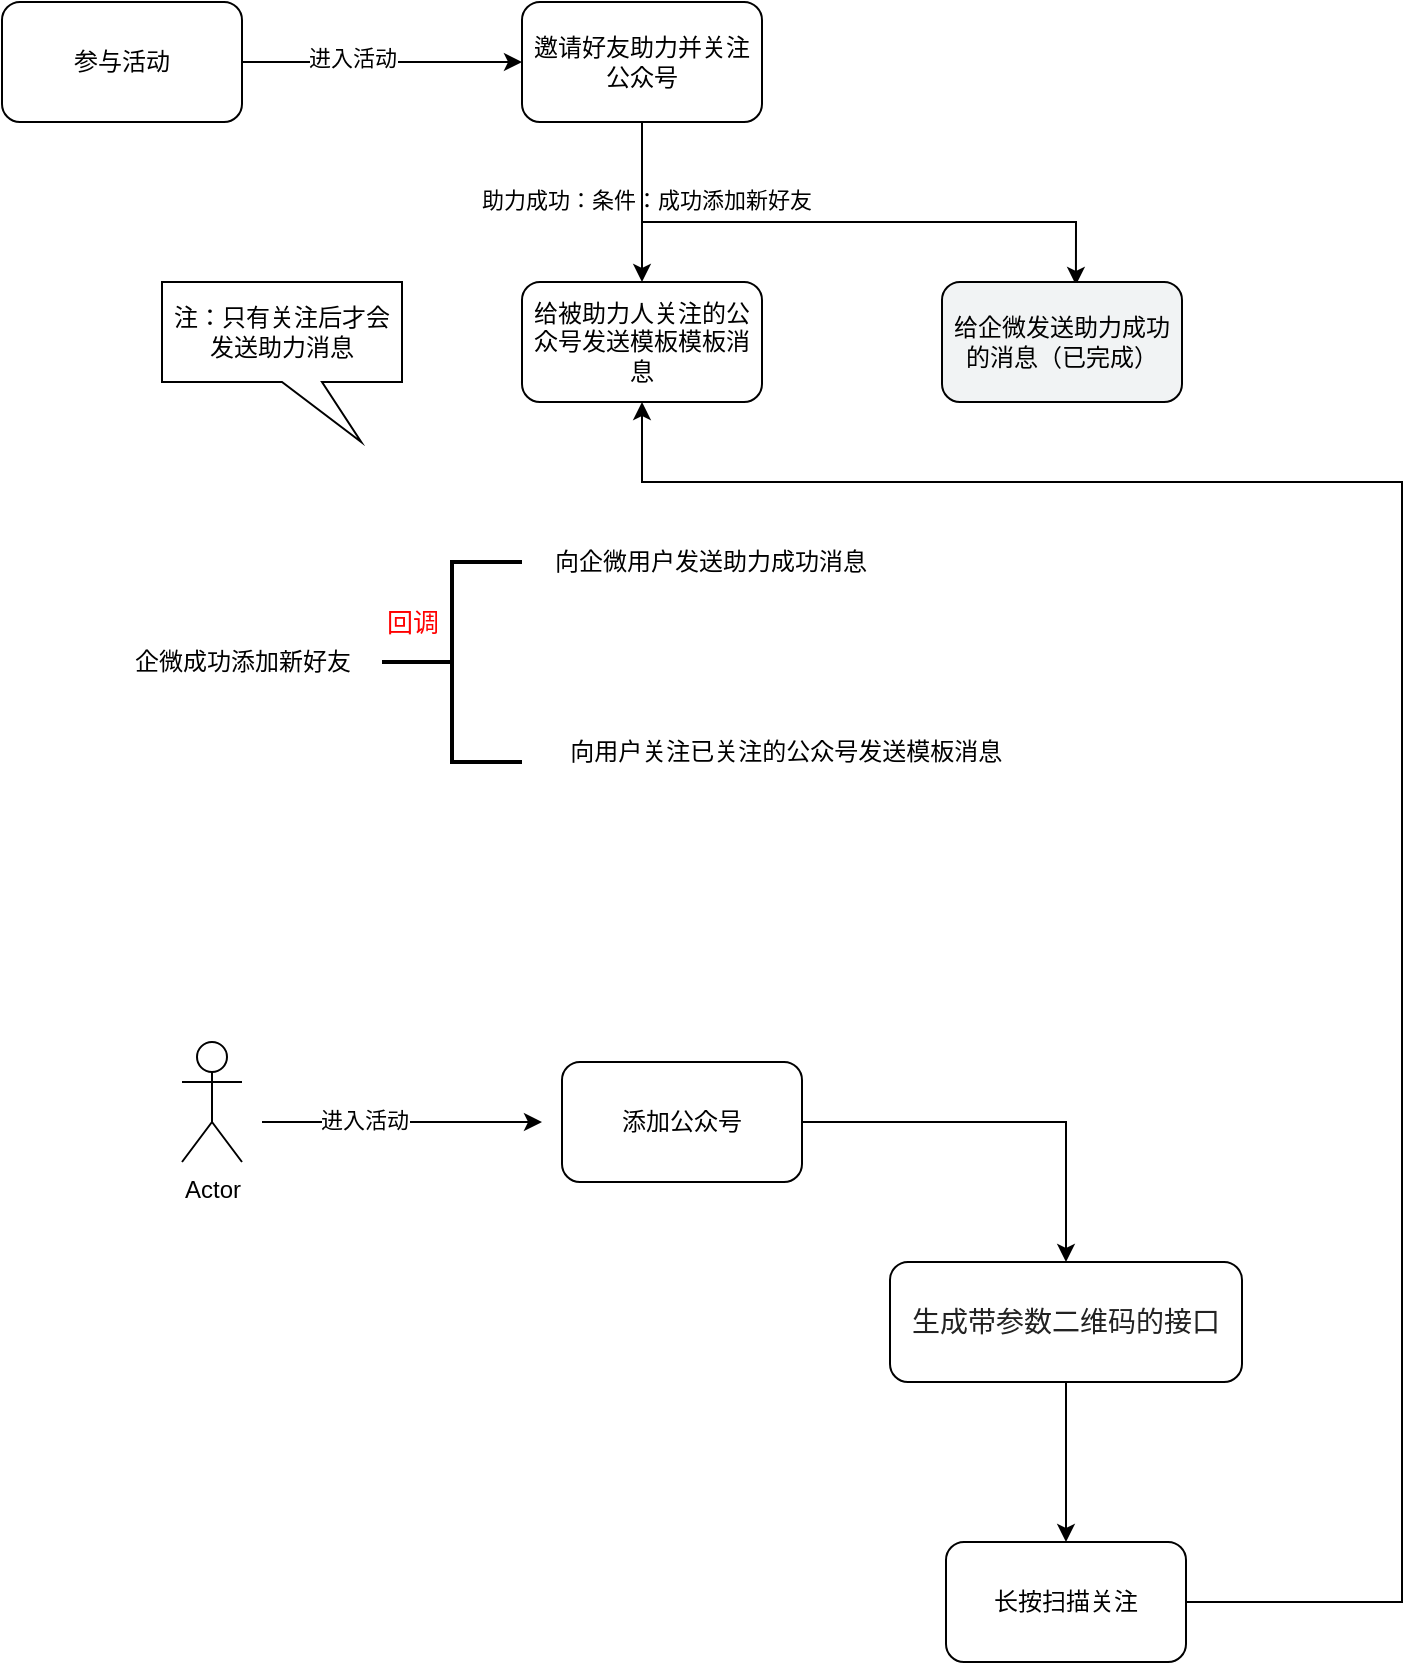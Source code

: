 <mxfile version="20.8.16" type="github">
  <diagram name="第 1 页" id="GJjgt-Rwlbf1KBuLVcWF">
    <mxGraphModel dx="1406" dy="572" grid="1" gridSize="10" guides="1" tooltips="1" connect="1" arrows="1" fold="1" page="1" pageScale="1" pageWidth="827" pageHeight="1169" math="0" shadow="0">
      <root>
        <mxCell id="0" />
        <mxCell id="1" parent="0" />
        <mxCell id="WQ1iNIRnrmCbUFtxx1GU-3" value="" style="edgeStyle=orthogonalEdgeStyle;rounded=0;orthogonalLoop=1;jettySize=auto;html=1;" parent="1" source="WQ1iNIRnrmCbUFtxx1GU-1" target="WQ1iNIRnrmCbUFtxx1GU-2" edge="1">
          <mxGeometry relative="1" as="geometry" />
        </mxCell>
        <mxCell id="WQ1iNIRnrmCbUFtxx1GU-4" value="进入活动" style="edgeLabel;html=1;align=center;verticalAlign=middle;resizable=0;points=[];" parent="WQ1iNIRnrmCbUFtxx1GU-3" vertex="1" connectable="0">
          <mxGeometry x="-0.225" y="2" relative="1" as="geometry">
            <mxPoint as="offset" />
          </mxGeometry>
        </mxCell>
        <mxCell id="WQ1iNIRnrmCbUFtxx1GU-1" value="参与活动" style="rounded=1;whiteSpace=wrap;html=1;" parent="1" vertex="1">
          <mxGeometry x="60" y="160" width="120" height="60" as="geometry" />
        </mxCell>
        <mxCell id="WQ1iNIRnrmCbUFtxx1GU-6" value="" style="edgeStyle=orthogonalEdgeStyle;rounded=0;orthogonalLoop=1;jettySize=auto;html=1;" parent="1" source="WQ1iNIRnrmCbUFtxx1GU-2" target="WQ1iNIRnrmCbUFtxx1GU-5" edge="1">
          <mxGeometry relative="1" as="geometry">
            <Array as="points">
              <mxPoint x="380" y="260" />
              <mxPoint x="380" y="260" />
            </Array>
          </mxGeometry>
        </mxCell>
        <mxCell id="WQ1iNIRnrmCbUFtxx1GU-7" value="助力成功：条件：成功添加新好友" style="edgeLabel;html=1;align=center;verticalAlign=middle;resizable=0;points=[];" parent="WQ1iNIRnrmCbUFtxx1GU-6" vertex="1" connectable="0">
          <mxGeometry x="-0.037" y="2" relative="1" as="geometry">
            <mxPoint as="offset" />
          </mxGeometry>
        </mxCell>
        <mxCell id="WQ1iNIRnrmCbUFtxx1GU-10" style="edgeStyle=orthogonalEdgeStyle;rounded=0;orthogonalLoop=1;jettySize=auto;html=1;entryX=0.558;entryY=0.025;entryDx=0;entryDy=0;entryPerimeter=0;" parent="1" source="WQ1iNIRnrmCbUFtxx1GU-2" target="WQ1iNIRnrmCbUFtxx1GU-8" edge="1">
          <mxGeometry relative="1" as="geometry">
            <Array as="points">
              <mxPoint x="380" y="270" />
              <mxPoint x="597" y="270" />
            </Array>
          </mxGeometry>
        </mxCell>
        <mxCell id="WQ1iNIRnrmCbUFtxx1GU-2" value="邀请好友助力并关注公众号" style="whiteSpace=wrap;html=1;rounded=1;" parent="1" vertex="1">
          <mxGeometry x="320" y="160" width="120" height="60" as="geometry" />
        </mxCell>
        <mxCell id="WQ1iNIRnrmCbUFtxx1GU-5" value="给被助力人关注的公众号发送模板模板消息" style="whiteSpace=wrap;html=1;rounded=1;" parent="1" vertex="1">
          <mxGeometry x="320" y="300" width="120" height="60" as="geometry" />
        </mxCell>
        <mxCell id="WQ1iNIRnrmCbUFtxx1GU-8" value="给企微发送助力成功的消息（已完成）" style="rounded=1;whiteSpace=wrap;html=1;fillColor=#f1f3f4;" parent="1" vertex="1">
          <mxGeometry x="530" y="300" width="120" height="60" as="geometry" />
        </mxCell>
        <mxCell id="WQ1iNIRnrmCbUFtxx1GU-12" value="注：只有关注后才会发送助力消息" style="shape=callout;whiteSpace=wrap;html=1;perimeter=calloutPerimeter;fillColor=#ffffff;position2=0.83;" parent="1" vertex="1">
          <mxGeometry x="140" y="300" width="120" height="80" as="geometry" />
        </mxCell>
        <mxCell id="WQ1iNIRnrmCbUFtxx1GU-13" value="企微成功添加新好友" style="text;html=1;align=center;verticalAlign=middle;resizable=0;points=[];autosize=1;strokeColor=none;fillColor=none;" parent="1" vertex="1">
          <mxGeometry x="115" y="475" width="130" height="30" as="geometry" />
        </mxCell>
        <mxCell id="WQ1iNIRnrmCbUFtxx1GU-14" value="" style="strokeWidth=2;html=1;shape=mxgraph.flowchart.annotation_2;align=left;labelPosition=right;pointerEvents=1;fillColor=#ffffff;" parent="1" vertex="1">
          <mxGeometry x="250" y="440" width="70" height="100" as="geometry" />
        </mxCell>
        <mxCell id="WQ1iNIRnrmCbUFtxx1GU-15" value="向企微用户发送助力成功消息" style="text;html=1;align=center;verticalAlign=middle;resizable=0;points=[];autosize=1;strokeColor=none;fillColor=none;" parent="1" vertex="1">
          <mxGeometry x="324" y="425" width="180" height="30" as="geometry" />
        </mxCell>
        <mxCell id="WQ1iNIRnrmCbUFtxx1GU-16" value="&amp;nbsp;向用户关注已关注的公众号发送模板消息" style="text;html=1;align=center;verticalAlign=middle;resizable=0;points=[];autosize=1;strokeColor=none;fillColor=none;" parent="1" vertex="1">
          <mxGeometry x="330" y="520" width="240" height="30" as="geometry" />
        </mxCell>
        <mxCell id="WQ1iNIRnrmCbUFtxx1GU-20" value="&lt;font color=&quot;#ff0000&quot; style=&quot;font-size: 13px;&quot;&gt;回调&lt;/font&gt;" style="text;html=1;align=center;verticalAlign=middle;resizable=0;points=[];autosize=1;strokeColor=none;fillColor=none;" parent="1" vertex="1">
          <mxGeometry x="240" y="455" width="50" height="30" as="geometry" />
        </mxCell>
        <mxCell id="YVejtYPgXgVpvgSTZWIS-6" value="" style="edgeStyle=orthogonalEdgeStyle;rounded=0;orthogonalLoop=1;jettySize=auto;html=1;" parent="1" source="YVejtYPgXgVpvgSTZWIS-1" target="YVejtYPgXgVpvgSTZWIS-5" edge="1">
          <mxGeometry relative="1" as="geometry" />
        </mxCell>
        <mxCell id="YVejtYPgXgVpvgSTZWIS-1" value="添加公众号" style="rounded=1;whiteSpace=wrap;html=1;" parent="1" vertex="1">
          <mxGeometry x="340" y="690" width="120" height="60" as="geometry" />
        </mxCell>
        <mxCell id="YVejtYPgXgVpvgSTZWIS-3" style="edgeStyle=orthogonalEdgeStyle;rounded=0;orthogonalLoop=1;jettySize=auto;html=1;" parent="1" edge="1">
          <mxGeometry relative="1" as="geometry">
            <mxPoint x="330" y="720" as="targetPoint" />
            <mxPoint x="190" y="720" as="sourcePoint" />
          </mxGeometry>
        </mxCell>
        <mxCell id="YVejtYPgXgVpvgSTZWIS-4" value="进入活动" style="edgeLabel;html=1;align=center;verticalAlign=middle;resizable=0;points=[];" parent="YVejtYPgXgVpvgSTZWIS-3" vertex="1" connectable="0">
          <mxGeometry x="-0.271" y="1" relative="1" as="geometry">
            <mxPoint as="offset" />
          </mxGeometry>
        </mxCell>
        <mxCell id="YVejtYPgXgVpvgSTZWIS-10" value="" style="edgeStyle=orthogonalEdgeStyle;rounded=0;orthogonalLoop=1;jettySize=auto;html=1;" parent="1" source="YVejtYPgXgVpvgSTZWIS-5" target="YVejtYPgXgVpvgSTZWIS-9" edge="1">
          <mxGeometry relative="1" as="geometry" />
        </mxCell>
        <mxCell id="YVejtYPgXgVpvgSTZWIS-5" value="&lt;meta charset=&quot;utf-8&quot;&gt;&lt;span style=&quot;color: rgb(34, 34, 34); font-family: -apple-system, &amp;quot;system-ui&amp;quot;, &amp;quot;SF UI Text&amp;quot;, &amp;quot;Helvetica Neue&amp;quot;, &amp;quot;PingFang SC&amp;quot;, &amp;quot;Hiragino Sans GB&amp;quot;, &amp;quot;Microsoft YaHei UI&amp;quot;, &amp;quot;Microsoft YaHei&amp;quot;, Arial, sans-serif; font-size: 14px; font-style: normal; font-variant-ligatures: normal; font-variant-caps: normal; font-weight: 400; letter-spacing: normal; orphans: 2; text-align: start; text-indent: 0px; text-transform: none; widows: 2; word-spacing: 0px; -webkit-text-stroke-width: 0px; text-decoration-thickness: initial; text-decoration-style: initial; text-decoration-color: initial; float: none; display: inline !important;&quot;&gt;生成带参数二维码的接口&lt;/span&gt;" style="whiteSpace=wrap;html=1;rounded=1;" parent="1" vertex="1">
          <mxGeometry x="504" y="790" width="176" height="60" as="geometry" />
        </mxCell>
        <mxCell id="YVejtYPgXgVpvgSTZWIS-8" value="Actor" style="shape=umlActor;verticalLabelPosition=bottom;verticalAlign=top;html=1;outlineConnect=0;" parent="1" vertex="1">
          <mxGeometry x="150" y="680" width="30" height="60" as="geometry" />
        </mxCell>
        <mxCell id="YVejtYPgXgVpvgSTZWIS-11" style="edgeStyle=orthogonalEdgeStyle;rounded=0;orthogonalLoop=1;jettySize=auto;html=1;" parent="1" source="YVejtYPgXgVpvgSTZWIS-9" target="WQ1iNIRnrmCbUFtxx1GU-5" edge="1">
          <mxGeometry relative="1" as="geometry">
            <Array as="points">
              <mxPoint x="760" y="960" />
              <mxPoint x="760" y="400" />
              <mxPoint x="380" y="400" />
            </Array>
          </mxGeometry>
        </mxCell>
        <mxCell id="YVejtYPgXgVpvgSTZWIS-9" value="长按扫描关注" style="whiteSpace=wrap;html=1;rounded=1;" parent="1" vertex="1">
          <mxGeometry x="532" y="930" width="120" height="60" as="geometry" />
        </mxCell>
      </root>
    </mxGraphModel>
  </diagram>
</mxfile>
